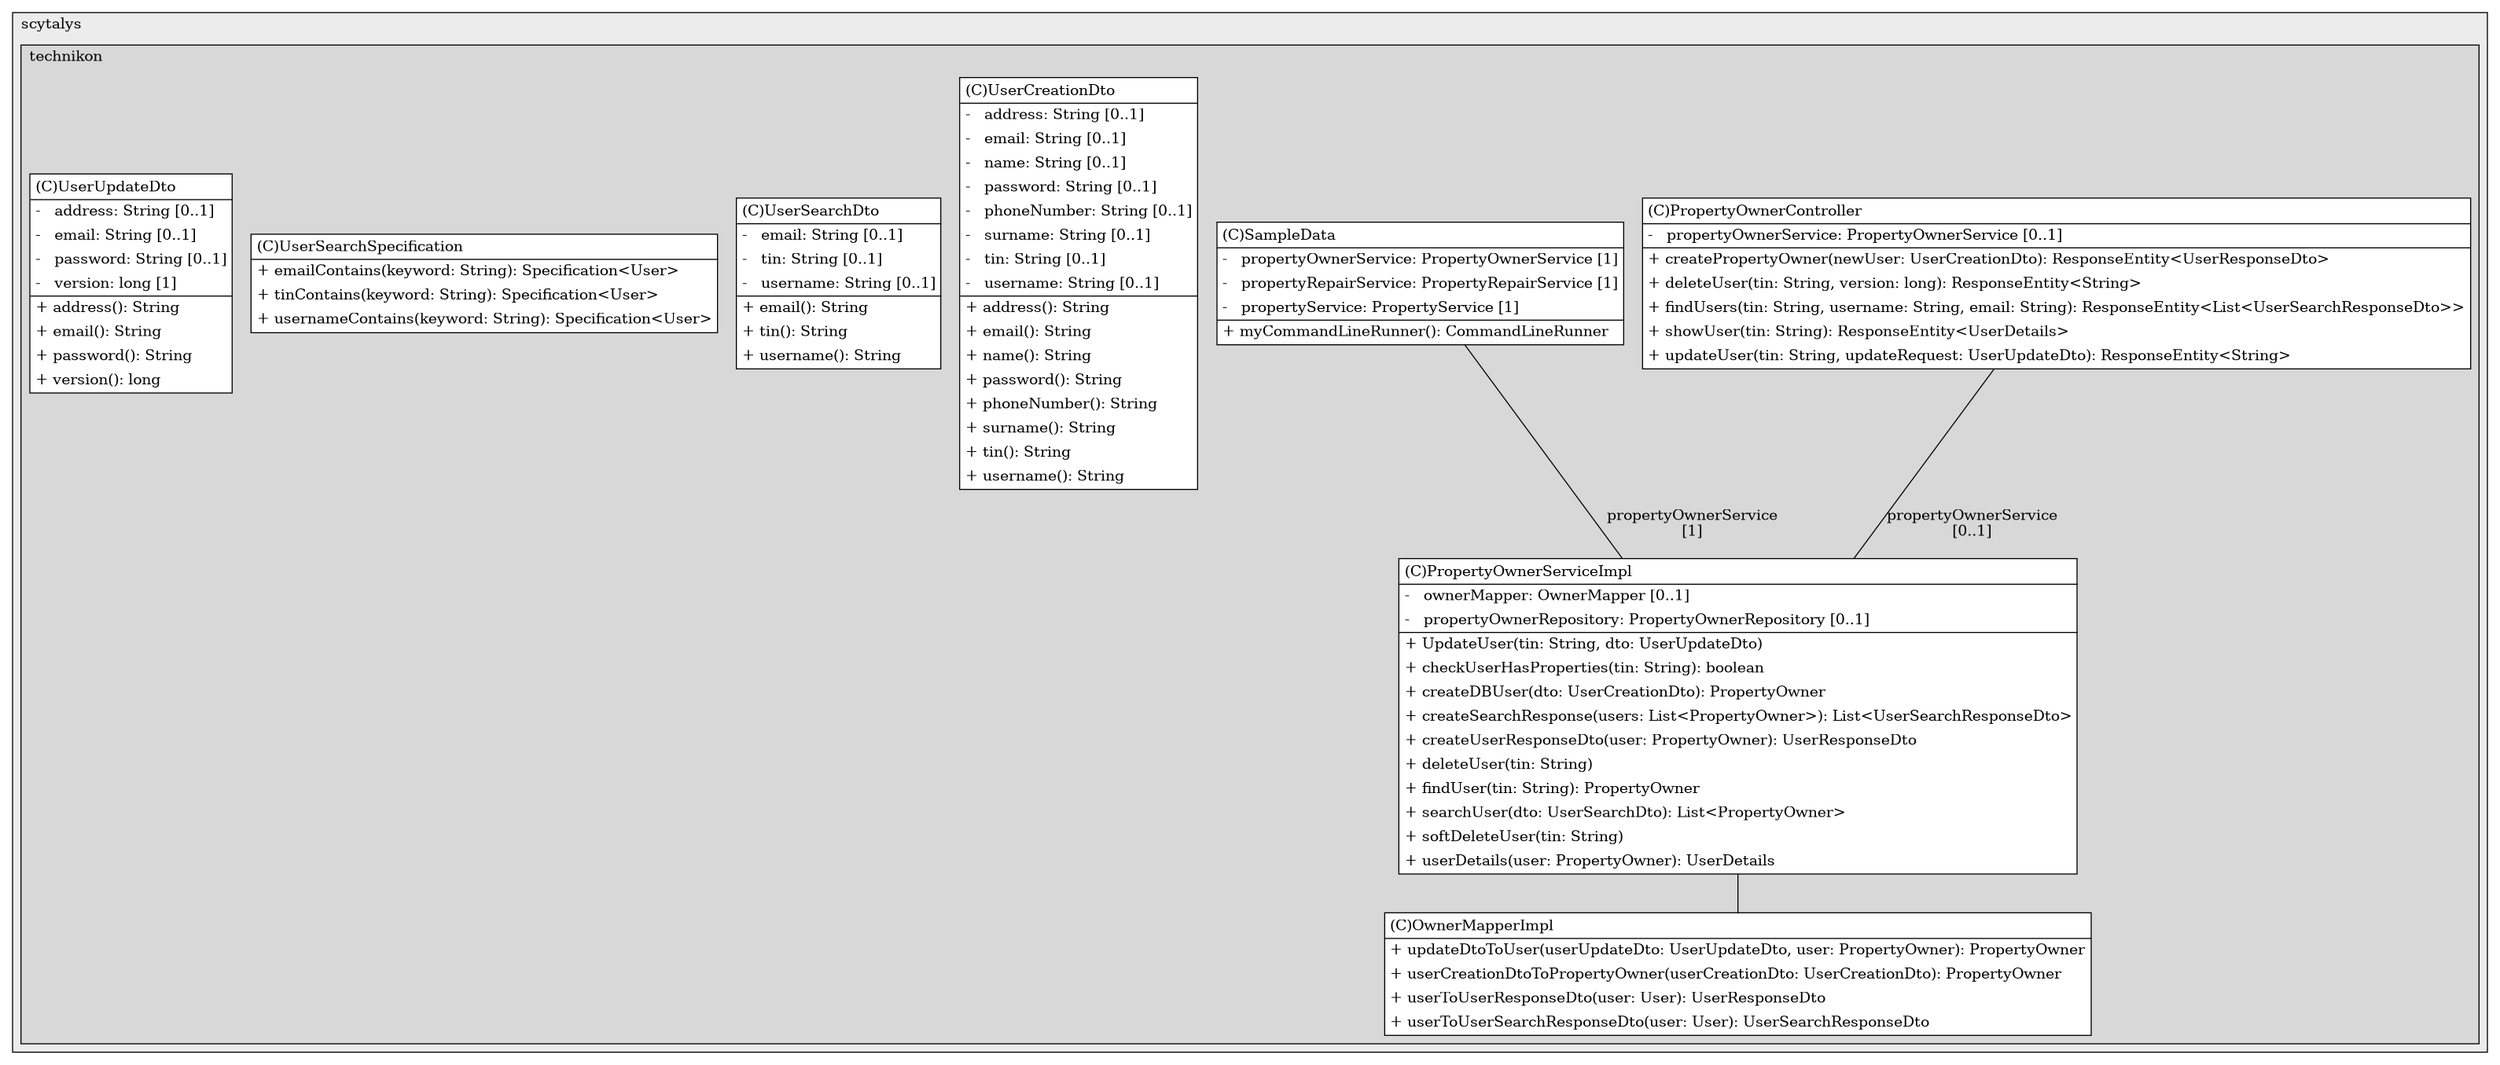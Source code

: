 @startuml

/' diagram meta data start
config=StructureConfiguration;
{
  "projectClassification": {
    "searchMode": "OpenProject", // OpenProject, AllProjects
    "includedProjects": "",
    "pathEndKeywords": "*.impl",
    "isClientPath": "",
    "isClientName": "",
    "isTestPath": "",
    "isTestName": "",
    "isMappingPath": "",
    "isMappingName": "",
    "isDataAccessPath": "",
    "isDataAccessName": "",
    "isDataStructurePath": "",
    "isDataStructureName": "",
    "isInterfaceStructuresPath": "",
    "isInterfaceStructuresName": "",
    "isEntryPointPath": "",
    "isEntryPointName": "",
    "treatFinalFieldsAsMandatory": false
  },
  "graphRestriction": {
    "classPackageExcludeFilter": "",
    "classPackageIncludeFilter": "",
    "classNameExcludeFilter": "",
    "classNameIncludeFilter": "",
    "methodNameExcludeFilter": "",
    "methodNameIncludeFilter": "",
    "removeByInheritance": "", // inheritance/annotation based filtering is done in a second step
    "removeByAnnotation": "",
    "removeByClassPackage": "", // cleanup the graph after inheritance/annotation based filtering is done
    "removeByClassName": "",
    "cutMappings": false,
    "cutEnum": true,
    "cutTests": true,
    "cutClient": true,
    "cutDataAccess": false,
    "cutInterfaceStructures": false,
    "cutDataStructures": false,
    "cutGetterAndSetter": true,
    "cutConstructors": true
  },
  "graphTraversal": {
    "forwardDepth": 6,
    "backwardDepth": 6,
    "classPackageExcludeFilter": "",
    "classPackageIncludeFilter": "",
    "classNameExcludeFilter": "",
    "classNameIncludeFilter": "",
    "methodNameExcludeFilter": "",
    "methodNameIncludeFilter": "",
    "hideMappings": false,
    "hideDataStructures": false,
    "hidePrivateMethods": true,
    "hideInterfaceCalls": true, // indirection: implementation -> interface (is hidden) -> implementation
    "onlyShowApplicationEntryPoints": false, // root node is included
    "useMethodCallsForStructureDiagram": "ForwardOnly" // ForwardOnly, BothDirections, No
  },
  "details": {
    "aggregation": "GroupByClass", // ByClass, GroupByClass, None
    "showClassGenericTypes": true,
    "showMethods": true,
    "showMethodParameterNames": true,
    "showMethodParameterTypes": true,
    "showMethodReturnType": true,
    "showPackageLevels": 2,
    "showDetailedClassStructure": true
  },
  "rootClass": "com.scytalys.technikon.service.impl.PropertyOwnerServiceImpl",
  "extensionCallbackMethod": "" // qualified.class.name#methodName - signature: public static String method(String)
}
diagram meta data end '/



digraph g {
    rankdir="TB"
    splines=polyline
    

'nodes 
subgraph cluster_197470096 { 
   	label=scytalys
	labeljust=l
	fillcolor="#ececec"
	style=filled
   
   subgraph cluster_882458853 { 
   	label=technikon
	labeljust=l
	fillcolor="#d8d8d8"
	style=filled
   
   OwnerMapperImpl219619911[
	label=<<TABLE BORDER="1" CELLBORDER="0" CELLPADDING="4" CELLSPACING="0">
<TR><TD ALIGN="LEFT" >(C)OwnerMapperImpl</TD></TR>
<HR/>
<TR><TD ALIGN="LEFT" >+ updateDtoToUser(userUpdateDto: UserUpdateDto, user: PropertyOwner): PropertyOwner</TD></TR>
<TR><TD ALIGN="LEFT" >+ userCreationDtoToPropertyOwner(userCreationDto: UserCreationDto): PropertyOwner</TD></TR>
<TR><TD ALIGN="LEFT" >+ userToUserResponseDto(user: User): UserResponseDto</TD></TR>
<TR><TD ALIGN="LEFT" >+ userToUserSearchResponseDto(user: User): UserSearchResponseDto</TD></TR>
</TABLE>>
	style=filled
	margin=0
	shape=plaintext
	fillcolor="#FFFFFF"
];

PropertyOwnerController931943586[
	label=<<TABLE BORDER="1" CELLBORDER="0" CELLPADDING="4" CELLSPACING="0">
<TR><TD ALIGN="LEFT" >(C)PropertyOwnerController</TD></TR>
<HR/>
<TR><TD ALIGN="LEFT" >-   propertyOwnerService: PropertyOwnerService [0..1]</TD></TR>
<HR/>
<TR><TD ALIGN="LEFT" >+ createPropertyOwner(newUser: UserCreationDto): ResponseEntity&lt;UserResponseDto&gt;</TD></TR>
<TR><TD ALIGN="LEFT" >+ deleteUser(tin: String, version: long): ResponseEntity&lt;String&gt;</TD></TR>
<TR><TD ALIGN="LEFT" >+ findUsers(tin: String, username: String, email: String): ResponseEntity&lt;List&lt;UserSearchResponseDto&gt;&gt;</TD></TR>
<TR><TD ALIGN="LEFT" >+ showUser(tin: String): ResponseEntity&lt;UserDetails&gt;</TD></TR>
<TR><TD ALIGN="LEFT" >+ updateUser(tin: String, updateRequest: UserUpdateDto): ResponseEntity&lt;String&gt;</TD></TR>
</TABLE>>
	style=filled
	margin=0
	shape=plaintext
	fillcolor="#FFFFFF"
];

PropertyOwnerServiceImpl124484289[
	label=<<TABLE BORDER="1" CELLBORDER="0" CELLPADDING="4" CELLSPACING="0">
<TR><TD ALIGN="LEFT" >(C)PropertyOwnerServiceImpl</TD></TR>
<HR/>
<TR><TD ALIGN="LEFT" >-   ownerMapper: OwnerMapper [0..1]</TD></TR>
<TR><TD ALIGN="LEFT" >-   propertyOwnerRepository: PropertyOwnerRepository [0..1]</TD></TR>
<HR/>
<TR><TD ALIGN="LEFT" >+ UpdateUser(tin: String, dto: UserUpdateDto)</TD></TR>
<TR><TD ALIGN="LEFT" >+ checkUserHasProperties(tin: String): boolean</TD></TR>
<TR><TD ALIGN="LEFT" >+ createDBUser(dto: UserCreationDto): PropertyOwner</TD></TR>
<TR><TD ALIGN="LEFT" >+ createSearchResponse(users: List&lt;PropertyOwner&gt;): List&lt;UserSearchResponseDto&gt;</TD></TR>
<TR><TD ALIGN="LEFT" >+ createUserResponseDto(user: PropertyOwner): UserResponseDto</TD></TR>
<TR><TD ALIGN="LEFT" >+ deleteUser(tin: String)</TD></TR>
<TR><TD ALIGN="LEFT" >+ findUser(tin: String): PropertyOwner</TD></TR>
<TR><TD ALIGN="LEFT" >+ searchUser(dto: UserSearchDto): List&lt;PropertyOwner&gt;</TD></TR>
<TR><TD ALIGN="LEFT" >+ softDeleteUser(tin: String)</TD></TR>
<TR><TD ALIGN="LEFT" >+ userDetails(user: PropertyOwner): UserDetails</TD></TR>
</TABLE>>
	style=filled
	margin=0
	shape=plaintext
	fillcolor="#FFFFFF"
];

SampleData2033362088[
	label=<<TABLE BORDER="1" CELLBORDER="0" CELLPADDING="4" CELLSPACING="0">
<TR><TD ALIGN="LEFT" >(C)SampleData</TD></TR>
<HR/>
<TR><TD ALIGN="LEFT" >-   propertyOwnerService: PropertyOwnerService [1]</TD></TR>
<TR><TD ALIGN="LEFT" >-   propertyRepairService: PropertyRepairService [1]</TD></TR>
<TR><TD ALIGN="LEFT" >-   propertyService: PropertyService [1]</TD></TR>
<HR/>
<TR><TD ALIGN="LEFT" >+ myCommandLineRunner(): CommandLineRunner</TD></TR>
</TABLE>>
	style=filled
	margin=0
	shape=plaintext
	fillcolor="#FFFFFF"
];

UserCreationDto686682215[
	label=<<TABLE BORDER="1" CELLBORDER="0" CELLPADDING="4" CELLSPACING="0">
<TR><TD ALIGN="LEFT" >(C)UserCreationDto</TD></TR>
<HR/>
<TR><TD ALIGN="LEFT" >-   address: String [0..1]</TD></TR>
<TR><TD ALIGN="LEFT" >-   email: String [0..1]</TD></TR>
<TR><TD ALIGN="LEFT" >-   name: String [0..1]</TD></TR>
<TR><TD ALIGN="LEFT" >-   password: String [0..1]</TD></TR>
<TR><TD ALIGN="LEFT" >-   phoneNumber: String [0..1]</TD></TR>
<TR><TD ALIGN="LEFT" >-   surname: String [0..1]</TD></TR>
<TR><TD ALIGN="LEFT" >-   tin: String [0..1]</TD></TR>
<TR><TD ALIGN="LEFT" >-   username: String [0..1]</TD></TR>
<HR/>
<TR><TD ALIGN="LEFT" >+ address(): String</TD></TR>
<TR><TD ALIGN="LEFT" >+ email(): String</TD></TR>
<TR><TD ALIGN="LEFT" >+ name(): String</TD></TR>
<TR><TD ALIGN="LEFT" >+ password(): String</TD></TR>
<TR><TD ALIGN="LEFT" >+ phoneNumber(): String</TD></TR>
<TR><TD ALIGN="LEFT" >+ surname(): String</TD></TR>
<TR><TD ALIGN="LEFT" >+ tin(): String</TD></TR>
<TR><TD ALIGN="LEFT" >+ username(): String</TD></TR>
</TABLE>>
	style=filled
	margin=0
	shape=plaintext
	fillcolor="#FFFFFF"
];

UserSearchDto686682215[
	label=<<TABLE BORDER="1" CELLBORDER="0" CELLPADDING="4" CELLSPACING="0">
<TR><TD ALIGN="LEFT" >(C)UserSearchDto</TD></TR>
<HR/>
<TR><TD ALIGN="LEFT" >-   email: String [0..1]</TD></TR>
<TR><TD ALIGN="LEFT" >-   tin: String [0..1]</TD></TR>
<TR><TD ALIGN="LEFT" >-   username: String [0..1]</TD></TR>
<HR/>
<TR><TD ALIGN="LEFT" >+ email(): String</TD></TR>
<TR><TD ALIGN="LEFT" >+ tin(): String</TD></TR>
<TR><TD ALIGN="LEFT" >+ username(): String</TD></TR>
</TABLE>>
	style=filled
	margin=0
	shape=plaintext
	fillcolor="#FFFFFF"
];

UserSearchSpecification735909841[
	label=<<TABLE BORDER="1" CELLBORDER="0" CELLPADDING="4" CELLSPACING="0">
<TR><TD ALIGN="LEFT" >(C)UserSearchSpecification</TD></TR>
<HR/>
<TR><TD ALIGN="LEFT" >+ emailContains(keyword: String): Specification&lt;User&gt;</TD></TR>
<TR><TD ALIGN="LEFT" >+ tinContains(keyword: String): Specification&lt;User&gt;</TD></TR>
<TR><TD ALIGN="LEFT" >+ usernameContains(keyword: String): Specification&lt;User&gt;</TD></TR>
</TABLE>>
	style=filled
	margin=0
	shape=plaintext
	fillcolor="#FFFFFF"
];

UserUpdateDto686682215[
	label=<<TABLE BORDER="1" CELLBORDER="0" CELLPADDING="4" CELLSPACING="0">
<TR><TD ALIGN="LEFT" >(C)UserUpdateDto</TD></TR>
<HR/>
<TR><TD ALIGN="LEFT" >-   address: String [0..1]</TD></TR>
<TR><TD ALIGN="LEFT" >-   email: String [0..1]</TD></TR>
<TR><TD ALIGN="LEFT" >-   password: String [0..1]</TD></TR>
<TR><TD ALIGN="LEFT" >-   version: long [1]</TD></TR>
<HR/>
<TR><TD ALIGN="LEFT" >+ address(): String</TD></TR>
<TR><TD ALIGN="LEFT" >+ email(): String</TD></TR>
<TR><TD ALIGN="LEFT" >+ password(): String</TD></TR>
<TR><TD ALIGN="LEFT" >+ version(): long</TD></TR>
</TABLE>>
	style=filled
	margin=0
	shape=plaintext
	fillcolor="#FFFFFF"
];
} 
} 

'edges    
PropertyOwnerController931943586 -> PropertyOwnerServiceImpl124484289[label="propertyOwnerService
[0..1]", arrowhead=none];
PropertyOwnerServiceImpl124484289 -> OwnerMapperImpl219619911[arrowhead=none];
SampleData2033362088 -> PropertyOwnerServiceImpl124484289[label="propertyOwnerService
[1]", arrowhead=none];
    
}
@enduml